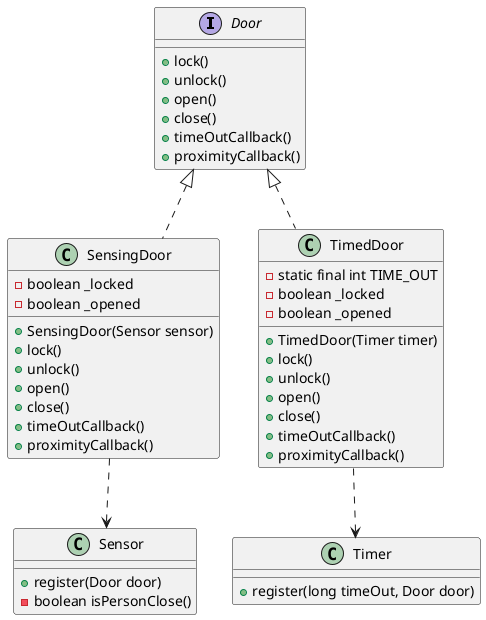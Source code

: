 @startuml

interface Door {
    + lock()
    + unlock()
    + open()
    + close()
    + timeOutCallback()
    + proximityCallback()
}

class Sensor {
    + register(Door door)
    - boolean isPersonClose()
}

class SensingDoor implements Door {
    - boolean _locked
    - boolean _opened
    + SensingDoor(Sensor sensor)
    + lock()
    + unlock()
    + open()
    + close()
    + timeOutCallback()
    + proximityCallback()
}

class TimedDoor implements Door {
    - static final int TIME_OUT
    - boolean _locked
    - boolean _opened
    + TimedDoor(Timer timer)
    + lock()
    + unlock()
    + open()
    + close()
    + timeOutCallback()
    + proximityCallback()
}

class Timer {
    + register(long timeOut, Door door)
}

SensingDoor ..> Sensor
TimedDoor ..> Timer

@enduml
